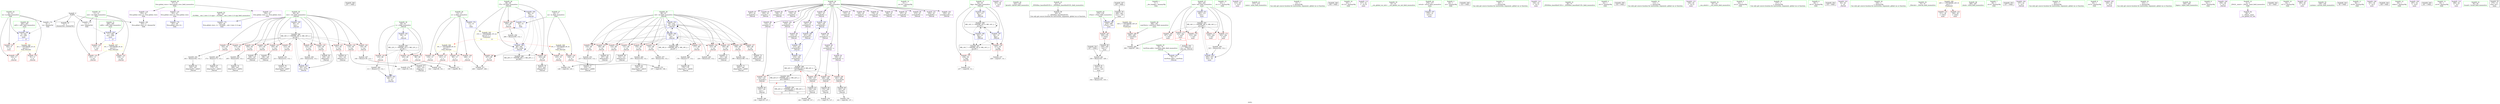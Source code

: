 digraph "SVFG" {
	label="SVFG";

	Node0x561004f53540 [shape=record,color=grey,label="{NodeID: 0\nNullPtr}"];
	Node0x561004f53540 -> Node0x561004f72fe0[style=solid];
	Node0x561004f53540 -> Node0x561004f7a270[style=solid];
	Node0x561004f53540 -> Node0x561004f7a370[style=solid];
	Node0x561004f53540 -> Node0x561004f7a870[style=solid];
	Node0x561004fa02d0 [shape=record,color=black,label="{NodeID: 346\n257 = PHI()\n}"];
	Node0x561004f76d30 [shape=record,color=grey,label="{NodeID: 263\n174 = Binary(173, 112, )\n}"];
	Node0x561004f76d30 -> Node0x561004f73ad0[style=solid];
	Node0x561004f7a870 [shape=record,color=blue, style = dotted,label="{NodeID: 180\n353\<--3\nllvm.global_ctors_2\<--dummyVal\nGlob }"];
	Node0x561004f71af0 [shape=record,color=purple,label="{NodeID: 97\n207\<--18\narrayidx54\<--a\n_Z4evali\n}"];
	Node0x561004f6faa0 [shape=record,color=green,label="{NodeID: 14\n41\<--1\n.str.10\<--dummyObj\nGlob }"];
	Node0x561004f82ac0 [shape=record,color=grey,label="{NodeID: 277\n228 = cmp(227, 14, )\n}"];
	Node0x561004f75400 [shape=record,color=blue,label="{NodeID: 194\n84\<--233\nrow\<--inc70\n_Z4evali\n}"];
	Node0x561004f75400 -> Node0x561004f8da70[style=dashed];
	Node0x561004f72650 [shape=record,color=purple,label="{NodeID: 111\n303\<--36\n\<--.str.8\nmain\n}"];
	Node0x561004f70800 [shape=record,color=green,label="{NodeID: 28\n18\<--19\na\<--a_field_insensitive\nGlob }"];
	Node0x561004f70800 -> Node0x561004f747d0[style=solid];
	Node0x561004f70800 -> Node0x561004f748a0[style=solid];
	Node0x561004f70800 -> Node0x561004f74970[style=solid];
	Node0x561004f70800 -> Node0x561004f74a40[style=solid];
	Node0x561004f70800 -> Node0x561004f74b10[style=solid];
	Node0x561004f70800 -> Node0x561004f74be0[style=solid];
	Node0x561004f70800 -> Node0x561004f74cb0[style=solid];
	Node0x561004f70800 -> Node0x561004f74d80[style=solid];
	Node0x561004f70800 -> Node0x561004f74e50[style=solid];
	Node0x561004f70800 -> Node0x561004f74f20[style=solid];
	Node0x561004f70800 -> Node0x561004f74ff0[style=solid];
	Node0x561004f70800 -> Node0x561004f750c0[style=solid];
	Node0x561004f70800 -> Node0x561004f75190[style=solid];
	Node0x561004f70800 -> Node0x561004f71a20[style=solid];
	Node0x561004f70800 -> Node0x561004f71af0[style=solid];
	Node0x561004f70800 -> Node0x561004f71bc0[style=solid];
	Node0x561004f70800 -> Node0x561004f71c90[style=solid];
	Node0x561004f70800 -> Node0x561004f71d60[style=solid];
	Node0x561004f70800 -> Node0x561004f71e30[style=solid];
	Node0x561004f70800 -> Node0x561004f71f00[style=solid];
	Node0x561004f77aa0 [shape=record,color=red,label="{NodeID: 125\n99\<--13\n\<--n\n_Z4evali\n}"];
	Node0x561004f77aa0 -> Node0x561004f824c0[style=solid];
	Node0x561004f714e0 [shape=record,color=green,label="{NodeID: 42\n242\<--243\nfprintf\<--fprintf_field_insensitive\n}"];
	Node0x561004f913b0 [shape=record,color=yellow,style=double,label="{NodeID: 305\n37V_1 = ENCHI(MR_37V_0)\npts\{15 17 \}\nFun[main]|{<s0>13|<s1>13}}"];
	Node0x561004f913b0:s0 -> Node0x561004f91e90[style=dashed,color=red];
	Node0x561004f913b0:s1 -> Node0x561004f91f70[style=dashed,color=red];
	Node0x561004f78600 [shape=record,color=red,label="{NodeID: 139\n128\<--84\n\<--row\n_Z4evali\n}"];
	Node0x561004f78600 -> Node0x561004f73380[style=solid];
	Node0x561004f731b0 [shape=record,color=black,label="{NodeID: 56\n60\<--61\n\<--_ZNSt8ios_base4InitD1Ev\nCan only get source location for instruction, argument, global var or function.}"];
	Node0x561004f79160 [shape=record,color=red,label="{NodeID: 153\n166\<--86\n\<--col\n_Z4evali\n}"];
	Node0x561004f79160 -> Node0x561004f73930[style=solid];
	Node0x561004f73d40 [shape=record,color=black,label="{NodeID: 70\n188\<--187\nidxprom43\<--\n_Z4evali\n}"];
	Node0x561004f79cc0 [shape=record,color=red,label="{NodeID: 167\n328\<--278\n\<--sTime\nmain\n}"];
	Node0x561004f79cc0 -> Node0x561004f74560[style=solid];
	Node0x561004f748a0 [shape=record,color=purple,label="{NodeID: 84\n106\<--18\narraydecay\<--a\n_Z4evali\n}"];
	Node0x561004f63ee0 [shape=record,color=green,label="{NodeID: 1\n7\<--1\n__dso_handle\<--dummyObj\nGlob }"];
	Node0x561004fa03d0 [shape=record,color=black,label="{NodeID: 347\n285 = PHI()\n}"];
	Node0x561004fa03d0 -> Node0x561004f74490[style=solid];
	Node0x561004f76eb0 [shape=record,color=grey,label="{NodeID: 264\n111 = Binary(110, 112, )\n}"];
	Node0x561004f76eb0 -> Node0x561004f7ab10[style=solid];
	Node0x561004f7a970 [shape=record,color=blue,label="{NodeID: 181\n78\<--77\ntestNum.addr\<--testNum\n_Z4evali\n}"];
	Node0x561004f71bc0 [shape=record,color=purple,label="{NodeID: 98\n210\<--18\narrayidx56\<--a\n_Z4evali\n}"];
	Node0x561004f71bc0 -> Node0x561004f7b190[style=solid];
	Node0x561004f6fb30 [shape=record,color=green,label="{NodeID: 15\n43\<--1\n.str.11\<--dummyObj\nGlob }"];
	Node0x561004f82c40 [shape=record,color=grey,label="{NodeID: 278\n142 = cmp(140, 141, )\n}"];
	Node0x561004f754d0 [shape=record,color=blue,label="{NodeID: 195\n88\<--14\ni75\<--\n_Z4evali\n}"];
	Node0x561004f754d0 -> Node0x561004f79710[style=dashed];
	Node0x561004f754d0 -> Node0x561004f797e0[style=dashed];
	Node0x561004f754d0 -> Node0x561004f798b0[style=dashed];
	Node0x561004f754d0 -> Node0x561004f755a0[style=dashed];
	Node0x561004f754d0 -> Node0x561004f8cb70[style=dashed];
	Node0x561004f72720 [shape=record,color=purple,label="{NodeID: 112\n313\<--39\n\<--.str.9\nmain\n}"];
	Node0x561004f70900 [shape=record,color=green,label="{NodeID: 29\n47\<--51\nllvm.global_ctors\<--llvm.global_ctors_field_insensitive\nGlob }"];
	Node0x561004f70900 -> Node0x561004f772c0[style=solid];
	Node0x561004f70900 -> Node0x561004f773c0[style=solid];
	Node0x561004f70900 -> Node0x561004f774c0[style=solid];
	Node0x561004f77b70 [shape=record,color=red,label="{NodeID: 126\n119\<--13\n\<--n\n_Z4evali\n}"];
	Node0x561004f77b70 -> Node0x561004f82640[style=solid];
	Node0x561004f715e0 [shape=record,color=green,label="{NodeID: 43\n273\<--274\nmain\<--main_field_insensitive\n}"];
	Node0x561004f91490 [shape=record,color=yellow,style=double,label="{NodeID: 306\n2V_1 = ENCHI(MR_2V_0)\npts\{10 \}\nFun[_Z4evali]}"];
	Node0x561004f91490 -> Node0x561004f775c0[style=dashed];
	Node0x561004f91490 -> Node0x561004f77690[style=dashed];
	Node0x561004f786d0 [shape=record,color=red,label="{NodeID: 140\n139\<--84\n\<--row\n_Z4evali\n}"];
	Node0x561004f786d0 -> Node0x561004f81bc0[style=solid];
	Node0x561004f732b0 [shape=record,color=black,label="{NodeID: 57\n104\<--103\nidxprom\<--\n_Z4evali\n}"];
	Node0x561004f79230 [shape=record,color=red,label="{NodeID: 154\n177\<--86\n\<--col\n_Z4evali\n}"];
	Node0x561004f79230 -> Node0x561004f771b0[style=solid];
	Node0x561004f73e10 [shape=record,color=black,label="{NodeID: 71\n191\<--190\nidxprom45\<--\n_Z4evali\n}"];
	Node0x561004f7f3b0 [shape=record,color=grey,label="{NodeID: 251\n213 = Binary(212, 112, )\n}"];
	Node0x561004f7f3b0 -> Node0x561004f74220[style=solid];
	Node0x561004f79d90 [shape=record,color=red,label="{NodeID: 168\n308\<--280\n\<--numTests\nmain\n}"];
	Node0x561004f79d90 -> Node0x561004f81ec0[style=solid];
	Node0x561004f74970 [shape=record,color=purple,label="{NodeID: 85\n130\<--18\narrayidx9\<--a\n_Z4evali\n}"];
	Node0x561004f58170 [shape=record,color=green,label="{NodeID: 2\n14\<--1\n\<--dummyObj\nCan only get source location for instruction, argument, global var or function.}"];
	Node0x561004fa0530 [shape=record,color=black,label="{NodeID: 348\n304 = PHI()\n}"];
	Node0x561004f77030 [shape=record,color=grey,label="{NodeID: 265\n224 = Binary(223, 112, )\n}"];
	Node0x561004f77030 -> Node0x561004f75330[style=solid];
	Node0x561004f7aa40 [shape=record,color=blue,label="{NodeID: 182\n80\<--14\ni\<--\n_Z4evali\n}"];
	Node0x561004f7aa40 -> Node0x561004f8c670[style=dashed];
	Node0x561004f71c90 [shape=record,color=purple,label="{NodeID: 99\n215\<--18\narrayidx59\<--a\n_Z4evali\n}"];
	Node0x561004f6fc00 [shape=record,color=green,label="{NodeID: 16\n45\<--1\n.str.12\<--dummyObj\nGlob }"];
	Node0x561004f82dc0 [shape=record,color=grey,label="{NodeID: 279\n126 = cmp(124, 125, )\n}"];
	Node0x561004f755a0 [shape=record,color=blue,label="{NodeID: 196\n88\<--260\ni75\<--inc84\n_Z4evali\n}"];
	Node0x561004f755a0 -> Node0x561004f79710[style=dashed];
	Node0x561004f755a0 -> Node0x561004f797e0[style=dashed];
	Node0x561004f755a0 -> Node0x561004f798b0[style=dashed];
	Node0x561004f755a0 -> Node0x561004f755a0[style=dashed];
	Node0x561004f755a0 -> Node0x561004f8cb70[style=dashed];
	Node0x561004f727f0 [shape=record,color=purple,label="{NodeID: 113\n317\<--41\n\<--.str.10\nmain\n}"];
	Node0x561004f70a00 [shape=record,color=green,label="{NodeID: 30\n52\<--53\n__cxx_global_var_init\<--__cxx_global_var_init_field_insensitive\n}"];
	Node0x561004f8ee70 [shape=record,color=black,label="{NodeID: 293\nMR_34V_3 = PHI(MR_34V_4, MR_34V_2, )\npts\{283 \}\n}"];
	Node0x561004f8ee70 -> Node0x561004f79e60[style=dashed];
	Node0x561004f8ee70 -> Node0x561004f79f30[style=dashed];
	Node0x561004f8ee70 -> Node0x561004f7a000[style=dashed];
	Node0x561004f8ee70 -> Node0x561004f7a0d0[style=dashed];
	Node0x561004f8ee70 -> Node0x561004f7a1a0[style=dashed];
	Node0x561004f8ee70 -> Node0x561004f75a80[style=dashed];
	Node0x561004f77c40 [shape=record,color=red,label="{NodeID: 127\n141\<--13\n\<--n\n_Z4evali\n}"];
	Node0x561004f77c40 -> Node0x561004f82c40[style=solid];
	Node0x561004f716e0 [shape=record,color=green,label="{NodeID: 44\n276\<--277\nretval\<--retval_field_insensitive\nmain\n}"];
	Node0x561004f716e0 -> Node0x561004f75670[style=solid];
	Node0x561004f91db0 [shape=record,color=yellow,style=double,label="{NodeID: 307\n4V_1 = ENCHI(MR_4V_0)\npts\{12 \}\nFun[_Z4evali]}"];
	Node0x561004f91db0 -> Node0x561004f77830[style=dashed];
	Node0x561004f91db0 -> Node0x561004f77900[style=dashed];
	Node0x561004f787a0 [shape=record,color=red,label="{NodeID: 141\n151\<--84\n\<--row\n_Z4evali\n}"];
	Node0x561004f787a0 -> Node0x561004f735f0[style=solid];
	Node0x561004f73380 [shape=record,color=black,label="{NodeID: 58\n129\<--128\nidxprom8\<--\n_Z4evali\n}"];
	Node0x561004f79300 [shape=record,color=red,label="{NodeID: 155\n190\<--86\n\<--col\n_Z4evali\n}"];
	Node0x561004f79300 -> Node0x561004f73e10[style=solid];
	Node0x561004f73ee0 [shape=record,color=black,label="{NodeID: 72\n196\<--195\nidxprom47\<--\n_Z4evali\n}"];
	Node0x561004f7f530 [shape=record,color=grey,label="{NodeID: 252\n163 = Binary(162, 112, )\n}"];
	Node0x561004f7f530 -> Node0x561004f73860[style=solid];
	Node0x561004f79e60 [shape=record,color=red,label="{NodeID: 169\n307\<--282\n\<--test\nmain\n}"];
	Node0x561004f79e60 -> Node0x561004f81ec0[style=solid];
	Node0x561004f74a40 [shape=record,color=purple,label="{NodeID: 86\n133\<--18\narrayidx11\<--a\n_Z4evali\n}"];
	Node0x561004f74a40 -> Node0x561004f79980[style=solid];
	Node0x561004f63980 [shape=record,color=green,label="{NodeID: 3\n20\<--1\n.str\<--dummyObj\nGlob }"];
	Node0x561004fa0600 [shape=record,color=black,label="{NodeID: 349\n314 = PHI()\n}"];
	Node0x561004f771b0 [shape=record,color=grey,label="{NodeID: 266\n178 = Binary(177, 112, )\n}"];
	Node0x561004f771b0 -> Node0x561004f73ba0[style=solid];
	Node0x561004f7ab10 [shape=record,color=blue,label="{NodeID: 183\n80\<--111\ni\<--inc\n_Z4evali\n}"];
	Node0x561004f7ab10 -> Node0x561004f8c670[style=dashed];
	Node0x561004f71d60 [shape=record,color=purple,label="{NodeID: 100\n219\<--18\narrayidx62\<--a\n_Z4evali\n}"];
	Node0x561004f71d60 -> Node0x561004f75260[style=solid];
	Node0x561004f6fd00 [shape=record,color=green,label="{NodeID: 17\n48\<--1\n\<--dummyObj\nCan only get source location for instruction, argument, global var or function.}"];
	Node0x561004f82f40 [shape=record,color=grey,label="{NodeID: 280\n136 = cmp(135, 137, )\n}"];
	Node0x561004f75670 [shape=record,color=blue,label="{NodeID: 197\n276\<--14\nretval\<--\nmain\n}"];
	Node0x561004f728c0 [shape=record,color=purple,label="{NodeID: 114\n334\<--43\n\<--.str.11\nmain\n}"];
	Node0x561004f70b00 [shape=record,color=green,label="{NodeID: 31\n56\<--57\n_ZNSt8ios_base4InitC1Ev\<--_ZNSt8ios_base4InitC1Ev_field_insensitive\n}"];
	Node0x561004f8f370 [shape=record,color=black,label="{NodeID: 294\nMR_22V_2 = PHI(MR_22V_3, MR_22V_1, )\npts\{190000 \}\n|{<s0>13|<s1>13}}"];
	Node0x561004f8f370:s0 -> Node0x561004f8bc70[style=dashed,color=red];
	Node0x561004f8f370:s1 -> Node0x561004f8fd70[style=dashed,color=red];
	Node0x561004f77d10 [shape=record,color=red,label="{NodeID: 128\n248\<--13\n\<--n\n_Z4evali\n}"];
	Node0x561004f77d10 -> Node0x561004f821c0[style=solid];
	Node0x561004f717b0 [shape=record,color=green,label="{NodeID: 45\n278\<--279\nsTime\<--sTime_field_insensitive\nmain\n}"];
	Node0x561004f717b0 -> Node0x561004f79cc0[style=solid];
	Node0x561004f717b0 -> Node0x561004f75740[style=solid];
	Node0x561004f91e90 [shape=record,color=yellow,style=double,label="{NodeID: 308\n6V_1 = ENCHI(MR_6V_0)\npts\{15 \}\nFun[_Z4evali]}"];
	Node0x561004f91e90 -> Node0x561004f77aa0[style=dashed];
	Node0x561004f91e90 -> Node0x561004f77b70[style=dashed];
	Node0x561004f91e90 -> Node0x561004f77c40[style=dashed];
	Node0x561004f91e90 -> Node0x561004f77d10[style=dashed];
	Node0x561004f78870 [shape=record,color=red,label="{NodeID: 142\n162\<--84\n\<--row\n_Z4evali\n}"];
	Node0x561004f78870 -> Node0x561004f7f530[style=solid];
	Node0x561004f73450 [shape=record,color=black,label="{NodeID: 59\n132\<--131\nidxprom10\<--\n_Z4evali\n}"];
	Node0x561004f793d0 [shape=record,color=red,label="{NodeID: 156\n198\<--86\n\<--col\n_Z4evali\n}"];
	Node0x561004f793d0 -> Node0x561004f76bb0[style=solid];
	Node0x561004f73fb0 [shape=record,color=black,label="{NodeID: 73\n200\<--199\nidxprom50\<--add49\n_Z4evali\n}"];
	Node0x561004f7f6b0 [shape=record,color=grey,label="{NodeID: 253\n217 = Binary(216, 112, )\n}"];
	Node0x561004f7f6b0 -> Node0x561004f742f0[style=solid];
	Node0x561004f79f30 [shape=record,color=red,label="{NodeID: 170\n312\<--282\n\<--test\nmain\n}"];
	Node0x561004f74b10 [shape=record,color=purple,label="{NodeID: 87\n153\<--18\narrayidx18\<--a\n_Z4evali\n}"];
	Node0x561004f63a10 [shape=record,color=green,label="{NodeID: 4\n22\<--1\n.str.1\<--dummyObj\nGlob }"];
	Node0x561004fa06d0 [shape=record,color=black,label="{NodeID: 350\n318 = PHI()\n}"];
	Node0x561004f81bc0 [shape=record,color=grey,label="{NodeID: 267\n140 = Binary(139, 112, )\n}"];
	Node0x561004f81bc0 -> Node0x561004f82c40[style=solid];
	Node0x561004f7abe0 [shape=record,color=blue,label="{NodeID: 184\n82\<--112\nflag\<--\n_Z4evali\n}"];
	Node0x561004f7abe0 -> Node0x561004f8d570[style=dashed];
	Node0x561004f71e30 [shape=record,color=purple,label="{NodeID: 101\n254\<--18\narrayidx80\<--a\n_Z4evali\n}"];
	Node0x561004f6fe00 [shape=record,color=green,label="{NodeID: 18\n112\<--1\n\<--dummyObj\nCan only get source location for instruction, argument, global var or function.}"];
	Node0x561004f8b270 [shape=record,color=black,label="{NodeID: 281\nMR_14V_7 = PHI(MR_14V_6, MR_14V_3, )\npts\{83 \}\n}"];
	Node0x561004f8b270 -> Node0x561004f78460[style=dashed];
	Node0x561004f75740 [shape=record,color=blue,label="{NodeID: 198\n278\<--288\nsTime\<--conv\nmain\n}"];
	Node0x561004f75740 -> Node0x561004f79cc0[style=dashed];
	Node0x561004f72990 [shape=record,color=purple,label="{NodeID: 115\n336\<--45\n\<--.str.12\nmain\n}"];
	Node0x561004f70c00 [shape=record,color=green,label="{NodeID: 32\n62\<--63\n__cxa_atexit\<--__cxa_atexit_field_insensitive\n}"];
	Node0x561004f77de0 [shape=record,color=red,label="{NodeID: 129\n125\<--16\n\<--m\n_Z4evali\n}"];
	Node0x561004f77de0 -> Node0x561004f82dc0[style=solid];
	Node0x561004f71880 [shape=record,color=green,label="{NodeID: 46\n280\<--281\nnumTests\<--numTests_field_insensitive\nmain\n}"];
	Node0x561004f71880 -> Node0x561004f79d90[style=solid];
	Node0x561004f91f70 [shape=record,color=yellow,style=double,label="{NodeID: 309\n8V_1 = ENCHI(MR_8V_0)\npts\{17 \}\nFun[_Z4evali]}"];
	Node0x561004f91f70 -> Node0x561004f77de0[style=dashed];
	Node0x561004f91f70 -> Node0x561004f77eb0[style=dashed];
	Node0x561004f78940 [shape=record,color=red,label="{NodeID: 143\n173\<--84\n\<--row\n_Z4evali\n}"];
	Node0x561004f78940 -> Node0x561004f76d30[style=solid];
	Node0x561004f73520 [shape=record,color=black,label="{NodeID: 60\n135\<--134\nconv\<--\n_Z4evali\n}"];
	Node0x561004f73520 -> Node0x561004f82f40[style=solid];
	Node0x561004f794a0 [shape=record,color=red,label="{NodeID: 157\n208\<--86\n\<--col\n_Z4evali\n}"];
	Node0x561004f794a0 -> Node0x561004f74150[style=solid];
	Node0x561004f74080 [shape=record,color=black,label="{NodeID: 74\n206\<--205\nidxprom53\<--add52\n_Z4evali\n}"];
	Node0x561004f7f830 [shape=record,color=grey,label="{NodeID: 254\n205 = Binary(204, 112, )\n}"];
	Node0x561004f7f830 -> Node0x561004f74080[style=solid];
	Node0x561004f7a000 [shape=record,color=red,label="{NodeID: 171\n316\<--282\n\<--test\nmain\n}"];
	Node0x561004f74be0 [shape=record,color=purple,label="{NodeID: 88\n157\<--18\narrayidx21\<--a\n_Z4evali\n}"];
	Node0x561004f74be0 -> Node0x561004f79a50[style=solid];
	Node0x561004f63aa0 [shape=record,color=green,label="{NodeID: 5\n24\<--1\n.str.2\<--dummyObj\nGlob }"];
	Node0x561004fa07d0 [shape=record,color=black,label="{NodeID: 351\n327 = PHI()\n}"];
	Node0x561004fa07d0 -> Node0x561004f76a30[style=solid];
	Node0x561004f81d40 [shape=record,color=grey,label="{NodeID: 268\n160 = cmp(159, 137, )\n}"];
	Node0x561004f7acb0 [shape=record,color=blue,label="{NodeID: 185\n84\<--14\nrow\<--\n_Z4evali\n}"];
	Node0x561004f7acb0 -> Node0x561004f8da70[style=dashed];
	Node0x561004f71f00 [shape=record,color=purple,label="{NodeID: 102\n255\<--18\narraydecay81\<--a\n_Z4evali\n}"];
	Node0x561004f6ff00 [shape=record,color=green,label="{NodeID: 19\n137\<--1\n\<--dummyObj\nCan only get source location for instruction, argument, global var or function.}"];
	Node0x561004f8b770 [shape=record,color=black,label="{NodeID: 282\nMR_18V_6 = PHI(MR_18V_4, MR_18V_2, )\npts\{87 \}\n}"];
	Node0x561004f75810 [shape=record,color=blue,label="{NodeID: 199\n8\<--292\nin\<--call1\nmain\n|{|<s1>13}}"];
	Node0x561004f75810 -> Node0x561004f77760[style=dashed];
	Node0x561004f75810:s1 -> Node0x561004f91490[style=dashed,color=red];
	Node0x561004f772c0 [shape=record,color=purple,label="{NodeID: 116\n351\<--47\nllvm.global_ctors_0\<--llvm.global_ctors\nGlob }"];
	Node0x561004f772c0 -> Node0x561004f7a670[style=solid];
	Node0x561004f70d00 [shape=record,color=green,label="{NodeID: 33\n61\<--67\n_ZNSt8ios_base4InitD1Ev\<--_ZNSt8ios_base4InitD1Ev_field_insensitive\n}"];
	Node0x561004f70d00 -> Node0x561004f731b0[style=solid];
	Node0x561004f8fd70 [shape=record,color=black,label="{NodeID: 296\nMR_22V_3 = PHI(MR_22V_8, MR_22V_2, )\npts\{190000 \}\n}"];
	Node0x561004f8fd70 -> Node0x561004f79980[style=dashed];
	Node0x561004f8fd70 -> Node0x561004f79a50[style=dashed];
	Node0x561004f8fd70 -> Node0x561004f79b20[style=dashed];
	Node0x561004f8fd70 -> Node0x561004f79bf0[style=dashed];
	Node0x561004f8fd70 -> Node0x561004f7aff0[style=dashed];
	Node0x561004f8fd70 -> Node0x561004f8bc70[style=dashed];
	Node0x561004f8fd70 -> Node0x561004f8fd70[style=dashed];
	Node0x561004f77eb0 [shape=record,color=red,label="{NodeID: 130\n146\<--16\n\<--m\n_Z4evali\n}"];
	Node0x561004f77eb0 -> Node0x561004f82340[style=solid];
	Node0x561004f71950 [shape=record,color=green,label="{NodeID: 47\n282\<--283\ntest\<--test_field_insensitive\nmain\n}"];
	Node0x561004f71950 -> Node0x561004f79e60[style=solid];
	Node0x561004f71950 -> Node0x561004f79f30[style=solid];
	Node0x561004f71950 -> Node0x561004f7a000[style=solid];
	Node0x561004f71950 -> Node0x561004f7a0d0[style=solid];
	Node0x561004f71950 -> Node0x561004f7a1a0[style=solid];
	Node0x561004f71950 -> Node0x561004f759b0[style=solid];
	Node0x561004f71950 -> Node0x561004f75a80[style=solid];
	Node0x561004f78a10 [shape=record,color=red,label="{NodeID: 144\n187\<--84\n\<--row\n_Z4evali\n}"];
	Node0x561004f78a10 -> Node0x561004f73d40[style=solid];
	Node0x561004f735f0 [shape=record,color=black,label="{NodeID: 61\n152\<--151\nidxprom17\<--\n_Z4evali\n}"];
	Node0x561004f79570 [shape=record,color=red,label="{NodeID: 158\n216\<--86\n\<--col\n_Z4evali\n}"];
	Node0x561004f79570 -> Node0x561004f7f6b0[style=solid];
	Node0x561004f74150 [shape=record,color=black,label="{NodeID: 75\n209\<--208\nidxprom55\<--\n_Z4evali\n}"];
	Node0x561004f7f9b0 [shape=record,color=grey,label="{NodeID: 255\n332 = Binary(331, 333, )\n}"];
	Node0x561004f7a0d0 [shape=record,color=red,label="{NodeID: 172\n319\<--282\n\<--test\nmain\n|{<s0>13}}"];
	Node0x561004f7a0d0:s0 -> Node0x561004fa0ad0[style=solid,color=red];
	Node0x561004f74cb0 [shape=record,color=purple,label="{NodeID: 89\n165\<--18\narrayidx27\<--a\n_Z4evali\n}"];
	Node0x561004f6f620 [shape=record,color=green,label="{NodeID: 6\n26\<--1\n.str.3\<--dummyObj\nGlob }"];
	Node0x561004fa0930 [shape=record,color=black,label="{NodeID: 352\n335 = PHI()\n}"];
	Node0x561004f81ec0 [shape=record,color=grey,label="{NodeID: 269\n309 = cmp(307, 308, )\n}"];
	Node0x561004f7ad80 [shape=record,color=blue,label="{NodeID: 186\n86\<--14\ncol\<--\n_Z4evali\n}"];
	Node0x561004f7ad80 -> Node0x561004f78e20[style=dashed];
	Node0x561004f7ad80 -> Node0x561004f78ef0[style=dashed];
	Node0x561004f7ad80 -> Node0x561004f78fc0[style=dashed];
	Node0x561004f7ad80 -> Node0x561004f79090[style=dashed];
	Node0x561004f7ad80 -> Node0x561004f79160[style=dashed];
	Node0x561004f7ad80 -> Node0x561004f79230[style=dashed];
	Node0x561004f7ad80 -> Node0x561004f79300[style=dashed];
	Node0x561004f7ad80 -> Node0x561004f793d0[style=dashed];
	Node0x561004f7ad80 -> Node0x561004f794a0[style=dashed];
	Node0x561004f7ad80 -> Node0x561004f79570[style=dashed];
	Node0x561004f7ad80 -> Node0x561004f79640[style=dashed];
	Node0x561004f7ad80 -> Node0x561004f7ad80[style=dashed];
	Node0x561004f7ad80 -> Node0x561004f75330[style=dashed];
	Node0x561004f7ad80 -> Node0x561004f8b770[style=dashed];
	Node0x561004f71fd0 [shape=record,color=purple,label="{NodeID: 103\n92\<--20\n\<--.str\n_Z4evali\n}"];
	Node0x561004f70000 [shape=record,color=green,label="{NodeID: 20\n194\<--1\n\<--dummyObj\nCan only get source location for instruction, argument, global var or function.}"];
	Node0x561004f8bc70 [shape=record,color=black,label="{NodeID: 283\nMR_22V_9 = PHI(MR_22V_3, MR_22V_2, )\npts\{190000 \}\n|{<s0>13}}"];
	Node0x561004f8bc70:s0 -> Node0x561004f8f370[style=dashed,color=blue];
	Node0x561004f758e0 [shape=record,color=blue,label="{NodeID: 200\n11\<--299\nout\<--call2\nmain\n|{|<s1>13}}"];
	Node0x561004f758e0 -> Node0x561004f779d0[style=dashed];
	Node0x561004f758e0:s1 -> Node0x561004f91db0[style=dashed,color=red];
	Node0x561004f773c0 [shape=record,color=purple,label="{NodeID: 117\n352\<--47\nllvm.global_ctors_1\<--llvm.global_ctors\nGlob }"];
	Node0x561004f773c0 -> Node0x561004f7a770[style=solid];
	Node0x561004f70e00 [shape=record,color=green,label="{NodeID: 34\n74\<--75\n_Z4evali\<--_Z4evali_field_insensitive\n}"];
	Node0x561004f77f80 [shape=record,color=red,label="{NodeID: 131\n311\<--38\n\<--stderr\nmain\n}"];
	Node0x561004f72a40 [shape=record,color=green,label="{NodeID: 48\n286\<--287\nclock\<--clock_field_insensitive\n}"];
	Node0x561004f78ae0 [shape=record,color=red,label="{NodeID: 145\n195\<--84\n\<--row\n_Z4evali\n}"];
	Node0x561004f78ae0 -> Node0x561004f73ee0[style=solid];
	Node0x561004f736c0 [shape=record,color=black,label="{NodeID: 62\n156\<--155\nidxprom20\<--add19\n_Z4evali\n}"];
	Node0x561004f79640 [shape=record,color=red,label="{NodeID: 159\n223\<--86\n\<--col\n_Z4evali\n}"];
	Node0x561004f79640 -> Node0x561004f77030[style=solid];
	Node0x561004f74220 [shape=record,color=black,label="{NodeID: 76\n214\<--213\nidxprom58\<--add57\n_Z4evali\n}"];
	Node0x561004f762b0 [shape=record,color=grey,label="{NodeID: 256\n233 = Binary(232, 112, )\n}"];
	Node0x561004f762b0 -> Node0x561004f75400[style=solid];
	Node0x561004f7a1a0 [shape=record,color=red,label="{NodeID: 173\n322\<--282\n\<--test\nmain\n}"];
	Node0x561004f7a1a0 -> Node0x561004f76730[style=solid];
	Node0x561004f74d80 [shape=record,color=purple,label="{NodeID: 90\n168\<--18\narrayidx29\<--a\n_Z4evali\n}"];
	Node0x561004f74d80 -> Node0x561004f79b20[style=solid];
	Node0x561004f6f6b0 [shape=record,color=green,label="{NodeID: 7\n28\<--1\n.str.4\<--dummyObj\nGlob }"];
	Node0x561004fa0a00 [shape=record,color=black,label="{NodeID: 353\n337 = PHI()\n}"];
	Node0x561004f82040 [shape=record,color=grey,label="{NodeID: 270\n171 = cmp(170, 137, )\n}"];
	Node0x561004f7ae50 [shape=record,color=blue,label="{NodeID: 187\n82\<--14\nflag\<--\n_Z4evali\n}"];
	Node0x561004f7ae50 -> Node0x561004f78390[style=dashed];
	Node0x561004f7ae50 -> Node0x561004f8b270[style=dashed];
	Node0x561004f7ae50 -> Node0x561004f8d570[style=dashed];
	Node0x561004f720a0 [shape=record,color=purple,label="{NodeID: 104\n107\<--22\n\<--.str.1\n_Z4evali\n}"];
	Node0x561004f70100 [shape=record,color=green,label="{NodeID: 21\n203\<--1\n\<--dummyObj\nCan only get source location for instruction, argument, global var or function.}"];
	Node0x561004f759b0 [shape=record,color=blue,label="{NodeID: 201\n282\<--112\ntest\<--\nmain\n}"];
	Node0x561004f759b0 -> Node0x561004f8ee70[style=dashed];
	Node0x561004f774c0 [shape=record,color=purple,label="{NodeID: 118\n353\<--47\nllvm.global_ctors_2\<--llvm.global_ctors\nGlob }"];
	Node0x561004f774c0 -> Node0x561004f7a870[style=solid];
	Node0x561004f70f00 [shape=record,color=green,label="{NodeID: 35\n78\<--79\ntestNum.addr\<--testNum.addr_field_insensitive\n_Z4evali\n}"];
	Node0x561004f70f00 -> Node0x561004f7a970[style=solid];
	Node0x561004f78050 [shape=record,color=red,label="{NodeID: 132\n326\<--38\n\<--stderr\nmain\n}"];
	Node0x561004f72b40 [shape=record,color=green,label="{NodeID: 49\n292\<--293\ncall1\<--call1_field_insensitive\nmain\n}"];
	Node0x561004f72b40 -> Node0x561004f75810[style=solid];
	Node0x561004f78bb0 [shape=record,color=red,label="{NodeID: 146\n204\<--84\n\<--row\n_Z4evali\n}"];
	Node0x561004f78bb0 -> Node0x561004f7f830[style=solid];
	Node0x561004f73790 [shape=record,color=black,label="{NodeID: 63\n159\<--158\nconv22\<--\n_Z4evali\n}"];
	Node0x561004f73790 -> Node0x561004f81d40[style=solid];
	Node0x561004f79710 [shape=record,color=red,label="{NodeID: 160\n247\<--88\n\<--i75\n_Z4evali\n}"];
	Node0x561004f79710 -> Node0x561004f821c0[style=solid];
	Node0x561004f742f0 [shape=record,color=black,label="{NodeID: 77\n218\<--217\nidxprom61\<--add60\n_Z4evali\n}"];
	Node0x561004f76430 [shape=record,color=grey,label="{NodeID: 257\n145 = Binary(144, 112, )\n}"];
	Node0x561004f76430 -> Node0x561004f82340[style=solid];
	Node0x561004f7a270 [shape=record,color=blue, style = dotted,label="{NodeID: 174\n8\<--3\nin\<--dummyVal\nGlob }"];
	Node0x561004f7a270 -> Node0x561004f75810[style=dashed];
	Node0x561004f74e50 [shape=record,color=purple,label="{NodeID: 91\n176\<--18\narrayidx35\<--a\n_Z4evali\n}"];
	Node0x561004f6f740 [shape=record,color=green,label="{NodeID: 8\n30\<--1\n.str.5\<--dummyObj\nGlob }"];
	Node0x561004fa0ad0 [shape=record,color=black,label="{NodeID: 354\n77 = PHI(319, )\n0th arg _Z4evali }"];
	Node0x561004fa0ad0 -> Node0x561004f7a970[style=solid];
	Node0x561004f821c0 [shape=record,color=grey,label="{NodeID: 271\n249 = cmp(247, 248, )\n}"];
	Node0x561004f7af20 [shape=record,color=blue,label="{NodeID: 188\n82\<--14\nflag\<--\n_Z4evali\n}"];
	Node0x561004f7af20 -> Node0x561004f78390[style=dashed];
	Node0x561004f7af20 -> Node0x561004f8b270[style=dashed];
	Node0x561004f7af20 -> Node0x561004f8d570[style=dashed];
	Node0x561004f72170 [shape=record,color=purple,label="{NodeID: 105\n240\<--24\n\<--.str.2\n_Z4evali\n}"];
	Node0x561004f70200 [shape=record,color=green,label="{NodeID: 22\n333\<--1\n\<--dummyObj\nCan only get source location for instruction, argument, global var or function.}"];
	Node0x561004f8c670 [shape=record,color=black,label="{NodeID: 285\nMR_12V_3 = PHI(MR_12V_4, MR_12V_2, )\npts\{81 \}\n}"];
	Node0x561004f8c670 -> Node0x561004f78120[style=dashed];
	Node0x561004f8c670 -> Node0x561004f781f0[style=dashed];
	Node0x561004f8c670 -> Node0x561004f782c0[style=dashed];
	Node0x561004f8c670 -> Node0x561004f7ab10[style=dashed];
	Node0x561004f75a80 [shape=record,color=blue,label="{NodeID: 202\n282\<--323\ntest\<--inc\nmain\n}"];
	Node0x561004f75a80 -> Node0x561004f8ee70[style=dashed];
	Node0x561004f775c0 [shape=record,color=red,label="{NodeID: 119\n91\<--8\n\<--in\n_Z4evali\n}"];
	Node0x561004f70fd0 [shape=record,color=green,label="{NodeID: 36\n80\<--81\ni\<--i_field_insensitive\n_Z4evali\n}"];
	Node0x561004f70fd0 -> Node0x561004f78120[style=solid];
	Node0x561004f70fd0 -> Node0x561004f781f0[style=solid];
	Node0x561004f70fd0 -> Node0x561004f782c0[style=solid];
	Node0x561004f70fd0 -> Node0x561004f7aa40[style=solid];
	Node0x561004f70fd0 -> Node0x561004f7ab10[style=solid];
	Node0x561004f90e70 [shape=record,color=yellow,style=double,label="{NodeID: 299\n24V_1 = ENCHI(MR_24V_0)\npts\{1 \}\nFun[main]}"];
	Node0x561004f90e70 -> Node0x561004f77f80[style=dashed];
	Node0x561004f90e70 -> Node0x561004f78050[style=dashed];
	Node0x561004f78120 [shape=record,color=red,label="{NodeID: 133\n98\<--80\n\<--i\n_Z4evali\n}"];
	Node0x561004f78120 -> Node0x561004f824c0[style=solid];
	Node0x561004f72c10 [shape=record,color=green,label="{NodeID: 50\n294\<--295\nfopen\<--fopen_field_insensitive\n}"];
	Node0x561004f78c80 [shape=record,color=red,label="{NodeID: 147\n212\<--84\n\<--row\n_Z4evali\n}"];
	Node0x561004f78c80 -> Node0x561004f7f3b0[style=solid];
	Node0x561004f73860 [shape=record,color=black,label="{NodeID: 64\n164\<--163\nidxprom26\<--add25\n_Z4evali\n}"];
	Node0x561004f797e0 [shape=record,color=red,label="{NodeID: 161\n252\<--88\n\<--i75\n_Z4evali\n}"];
	Node0x561004f797e0 -> Node0x561004f743c0[style=solid];
	Node0x561004f743c0 [shape=record,color=black,label="{NodeID: 78\n253\<--252\nidxprom79\<--\n_Z4evali\n}"];
	Node0x561004f765b0 [shape=record,color=grey,label="{NodeID: 258\n260 = Binary(259, 112, )\n}"];
	Node0x561004f765b0 -> Node0x561004f755a0[style=solid];
	Node0x561004f7a370 [shape=record,color=blue, style = dotted,label="{NodeID: 175\n11\<--3\nout\<--dummyVal\nGlob }"];
	Node0x561004f7a370 -> Node0x561004f758e0[style=dashed];
	Node0x561004f74f20 [shape=record,color=purple,label="{NodeID: 92\n180\<--18\narrayidx38\<--a\n_Z4evali\n}"];
	Node0x561004f74f20 -> Node0x561004f79bf0[style=solid];
	Node0x561004f6f7d0 [shape=record,color=green,label="{NodeID: 9\n32\<--1\n.str.6\<--dummyObj\nGlob }"];
	Node0x561004f82340 [shape=record,color=grey,label="{NodeID: 272\n147 = cmp(145, 146, )\n}"];
	Node0x561004f7aff0 [shape=record,color=blue,label="{NodeID: 189\n192\<--194\narrayidx46\<--\n_Z4evali\n}"];
	Node0x561004f7aff0 -> Node0x561004f7b0c0[style=dashed];
	Node0x561004f72240 [shape=record,color=purple,label="{NodeID: 106\n256\<--26\n\<--.str.3\n_Z4evali\n}"];
	Node0x561004f70300 [shape=record,color=green,label="{NodeID: 23\n4\<--6\n_ZStL8__ioinit\<--_ZStL8__ioinit_field_insensitive\nGlob }"];
	Node0x561004f70300 -> Node0x561004f74700[style=solid];
	Node0x561004f8cb70 [shape=record,color=black,label="{NodeID: 286\nMR_20V_5 = PHI(MR_20V_3, MR_20V_1, )\npts\{89 \}\n}"];
	Node0x561004f77690 [shape=record,color=red,label="{NodeID: 120\n102\<--8\n\<--in\n_Z4evali\n}"];
	Node0x561004f710a0 [shape=record,color=green,label="{NodeID: 37\n82\<--83\nflag\<--flag_field_insensitive\n_Z4evali\n}"];
	Node0x561004f710a0 -> Node0x561004f78390[style=solid];
	Node0x561004f710a0 -> Node0x561004f78460[style=solid];
	Node0x561004f710a0 -> Node0x561004f7abe0[style=solid];
	Node0x561004f710a0 -> Node0x561004f7ae50[style=solid];
	Node0x561004f710a0 -> Node0x561004f7af20[style=solid];
	Node0x561004f781f0 [shape=record,color=red,label="{NodeID: 134\n103\<--80\n\<--i\n_Z4evali\n}"];
	Node0x561004f781f0 -> Node0x561004f732b0[style=solid];
	Node0x561004f72d10 [shape=record,color=green,label="{NodeID: 51\n299\<--300\ncall2\<--call2_field_insensitive\nmain\n}"];
	Node0x561004f72d10 -> Node0x561004f758e0[style=solid];
	Node0x561004f78d50 [shape=record,color=red,label="{NodeID: 148\n232\<--84\n\<--row\n_Z4evali\n}"];
	Node0x561004f78d50 -> Node0x561004f762b0[style=solid];
	Node0x561004f73930 [shape=record,color=black,label="{NodeID: 65\n167\<--166\nidxprom28\<--\n_Z4evali\n}"];
	Node0x561004f798b0 [shape=record,color=red,label="{NodeID: 162\n259\<--88\n\<--i75\n_Z4evali\n}"];
	Node0x561004f798b0 -> Node0x561004f765b0[style=solid];
	Node0x561004f74490 [shape=record,color=black,label="{NodeID: 79\n288\<--285\nconv\<--call\nmain\n}"];
	Node0x561004f74490 -> Node0x561004f75740[style=solid];
	Node0x561004f9f7b0 [shape=record,color=black,label="{NodeID: 342\n93 = PHI()\n}"];
	Node0x561004f76730 [shape=record,color=grey,label="{NodeID: 259\n323 = Binary(322, 112, )\n}"];
	Node0x561004f76730 -> Node0x561004f75a80[style=solid];
	Node0x561004f7a470 [shape=record,color=blue,label="{NodeID: 176\n13\<--14\nn\<--\nGlob }"];
	Node0x561004f7a470 -> Node0x561004f913b0[style=dashed];
	Node0x561004f74ff0 [shape=record,color=purple,label="{NodeID: 93\n189\<--18\narrayidx44\<--a\n_Z4evali\n}"];
	Node0x561004f6f860 [shape=record,color=green,label="{NodeID: 10\n34\<--1\n.str.7\<--dummyObj\nGlob }"];
	Node0x561004f824c0 [shape=record,color=grey,label="{NodeID: 273\n100 = cmp(98, 99, )\n}"];
	Node0x561004f7b0c0 [shape=record,color=blue,label="{NodeID: 190\n201\<--203\narrayidx51\<--\n_Z4evali\n}"];
	Node0x561004f7b0c0 -> Node0x561004f7b190[style=dashed];
	Node0x561004f72310 [shape=record,color=purple,label="{NodeID: 107\n290\<--28\n\<--.str.4\nmain\n}"];
	Node0x561004f70400 [shape=record,color=green,label="{NodeID: 24\n8\<--10\nin\<--in_field_insensitive\nGlob }"];
	Node0x561004f70400 -> Node0x561004f775c0[style=solid];
	Node0x561004f70400 -> Node0x561004f77690[style=solid];
	Node0x561004f70400 -> Node0x561004f77760[style=solid];
	Node0x561004f70400 -> Node0x561004f7a270[style=solid];
	Node0x561004f70400 -> Node0x561004f75810[style=solid];
	Node0x561004f77760 [shape=record,color=red,label="{NodeID: 121\n302\<--8\n\<--in\nmain\n}"];
	Node0x561004f71170 [shape=record,color=green,label="{NodeID: 38\n84\<--85\nrow\<--row_field_insensitive\n_Z4evali\n}"];
	Node0x561004f71170 -> Node0x561004f78530[style=solid];
	Node0x561004f71170 -> Node0x561004f78600[style=solid];
	Node0x561004f71170 -> Node0x561004f786d0[style=solid];
	Node0x561004f71170 -> Node0x561004f787a0[style=solid];
	Node0x561004f71170 -> Node0x561004f78870[style=solid];
	Node0x561004f71170 -> Node0x561004f78940[style=solid];
	Node0x561004f71170 -> Node0x561004f78a10[style=solid];
	Node0x561004f71170 -> Node0x561004f78ae0[style=solid];
	Node0x561004f71170 -> Node0x561004f78bb0[style=solid];
	Node0x561004f71170 -> Node0x561004f78c80[style=solid];
	Node0x561004f71170 -> Node0x561004f78d50[style=solid];
	Node0x561004f71170 -> Node0x561004f7acb0[style=solid];
	Node0x561004f71170 -> Node0x561004f75400[style=solid];
	Node0x561004f782c0 [shape=record,color=red,label="{NodeID: 135\n110\<--80\n\<--i\n_Z4evali\n}"];
	Node0x561004f782c0 -> Node0x561004f76eb0[style=solid];
	Node0x561004f72de0 [shape=record,color=green,label="{NodeID: 52\n338\<--339\nsystem\<--system_field_insensitive\n}"];
	Node0x561004f78e20 [shape=record,color=red,label="{NodeID: 149\n124\<--86\n\<--col\n_Z4evali\n}"];
	Node0x561004f78e20 -> Node0x561004f82dc0[style=solid];
	Node0x561004f73a00 [shape=record,color=black,label="{NodeID: 66\n170\<--169\nconv30\<--\n_Z4evali\n}"];
	Node0x561004f73a00 -> Node0x561004f82040[style=solid];
	Node0x561004f79980 [shape=record,color=red,label="{NodeID: 163\n134\<--133\n\<--arrayidx11\n_Z4evali\n}"];
	Node0x561004f79980 -> Node0x561004f73520[style=solid];
	Node0x561004f74560 [shape=record,color=black,label="{NodeID: 80\n329\<--328\nconv7\<--\nmain\n}"];
	Node0x561004f74560 -> Node0x561004f76a30[style=solid];
	Node0x561004f9ffd0 [shape=record,color=black,label="{NodeID: 343\n59 = PHI()\n}"];
	Node0x561004f768b0 [shape=record,color=grey,label="{NodeID: 260\n155 = Binary(154, 112, )\n}"];
	Node0x561004f768b0 -> Node0x561004f736c0[style=solid];
	Node0x561004f7a570 [shape=record,color=blue,label="{NodeID: 177\n16\<--14\nm\<--\nGlob }"];
	Node0x561004f7a570 -> Node0x561004f913b0[style=dashed];
	Node0x561004f750c0 [shape=record,color=purple,label="{NodeID: 94\n192\<--18\narrayidx46\<--a\n_Z4evali\n}"];
	Node0x561004f750c0 -> Node0x561004f7aff0[style=solid];
	Node0x561004f6f8f0 [shape=record,color=green,label="{NodeID: 11\n36\<--1\n.str.8\<--dummyObj\nGlob }"];
	Node0x561004f82640 [shape=record,color=grey,label="{NodeID: 274\n120 = cmp(118, 119, )\n}"];
	Node0x561004f7b190 [shape=record,color=blue,label="{NodeID: 191\n210\<--203\narrayidx56\<--\n_Z4evali\n}"];
	Node0x561004f7b190 -> Node0x561004f75260[style=dashed];
	Node0x561004f723e0 [shape=record,color=purple,label="{NodeID: 108\n291\<--30\n\<--.str.5\nmain\n}"];
	Node0x561004f70500 [shape=record,color=green,label="{NodeID: 25\n11\<--12\nout\<--out_field_insensitive\nGlob }"];
	Node0x561004f70500 -> Node0x561004f77830[style=solid];
	Node0x561004f70500 -> Node0x561004f77900[style=solid];
	Node0x561004f70500 -> Node0x561004f779d0[style=solid];
	Node0x561004f70500 -> Node0x561004f7a370[style=solid];
	Node0x561004f70500 -> Node0x561004f758e0[style=solid];
	Node0x561004f8d570 [shape=record,color=black,label="{NodeID: 288\nMR_14V_3 = PHI(MR_14V_6, MR_14V_2, )\npts\{83 \}\n}"];
	Node0x561004f8d570 -> Node0x561004f78390[style=dashed];
	Node0x561004f8d570 -> Node0x561004f7ae50[style=dashed];
	Node0x561004f8d570 -> Node0x561004f7af20[style=dashed];
	Node0x561004f8d570 -> Node0x561004f8b270[style=dashed];
	Node0x561004f8d570 -> Node0x561004f8d570[style=dashed];
	Node0x561004f77830 [shape=record,color=red,label="{NodeID: 122\n239\<--11\n\<--out\n_Z4evali\n}"];
	Node0x561004f71240 [shape=record,color=green,label="{NodeID: 39\n86\<--87\ncol\<--col_field_insensitive\n_Z4evali\n}"];
	Node0x561004f71240 -> Node0x561004f78e20[style=solid];
	Node0x561004f71240 -> Node0x561004f78ef0[style=solid];
	Node0x561004f71240 -> Node0x561004f78fc0[style=solid];
	Node0x561004f71240 -> Node0x561004f79090[style=solid];
	Node0x561004f71240 -> Node0x561004f79160[style=solid];
	Node0x561004f71240 -> Node0x561004f79230[style=solid];
	Node0x561004f71240 -> Node0x561004f79300[style=solid];
	Node0x561004f71240 -> Node0x561004f793d0[style=solid];
	Node0x561004f71240 -> Node0x561004f794a0[style=solid];
	Node0x561004f71240 -> Node0x561004f79570[style=solid];
	Node0x561004f71240 -> Node0x561004f79640[style=solid];
	Node0x561004f71240 -> Node0x561004f7ad80[style=solid];
	Node0x561004f71240 -> Node0x561004f75330[style=solid];
	Node0x561004f91110 [shape=record,color=yellow,style=double,label="{NodeID: 302\n32V_1 = ENCHI(MR_32V_0)\npts\{281 \}\nFun[main]}"];
	Node0x561004f91110 -> Node0x561004f79d90[style=dashed];
	Node0x561004f78390 [shape=record,color=red,label="{NodeID: 136\n227\<--82\n\<--flag\n_Z4evali\n}"];
	Node0x561004f78390 -> Node0x561004f82ac0[style=solid];
	Node0x561004f72ee0 [shape=record,color=green,label="{NodeID: 53\n49\<--347\n_GLOBAL__sub_I_Acev_0_0.cpp\<--_GLOBAL__sub_I_Acev_0_0.cpp_field_insensitive\n}"];
	Node0x561004f72ee0 -> Node0x561004f7a770[style=solid];
	Node0x561004f78ef0 [shape=record,color=red,label="{NodeID: 150\n131\<--86\n\<--col\n_Z4evali\n}"];
	Node0x561004f78ef0 -> Node0x561004f73450[style=solid];
	Node0x561004f73ad0 [shape=record,color=black,label="{NodeID: 67\n175\<--174\nidxprom34\<--add33\n_Z4evali\n}"];
	Node0x561004f79a50 [shape=record,color=red,label="{NodeID: 164\n158\<--157\n\<--arrayidx21\n_Z4evali\n}"];
	Node0x561004f79a50 -> Node0x561004f73790[style=solid];
	Node0x561004f74630 [shape=record,color=black,label="{NodeID: 81\n331\<--330\nconv8\<--sub\nmain\n}"];
	Node0x561004f74630 -> Node0x561004f7f9b0[style=solid];
	Node0x561004fa00d0 [shape=record,color=black,label="{NodeID: 344\n108 = PHI()\n}"];
	Node0x561004f76a30 [shape=record,color=grey,label="{NodeID: 261\n330 = Binary(327, 329, )\n}"];
	Node0x561004f76a30 -> Node0x561004f74630[style=solid];
	Node0x561004f7a670 [shape=record,color=blue,label="{NodeID: 178\n351\<--48\nllvm.global_ctors_0\<--\nGlob }"];
	Node0x561004f75190 [shape=record,color=purple,label="{NodeID: 95\n197\<--18\narrayidx48\<--a\n_Z4evali\n}"];
	Node0x561004f6f980 [shape=record,color=green,label="{NodeID: 12\n38\<--1\nstderr\<--dummyObj\nGlob }"];
	Node0x561004f827c0 [shape=record,color=grey,label="{NodeID: 275\n237 = cmp(236, 14, )\n}"];
	Node0x561004f75260 [shape=record,color=blue,label="{NodeID: 192\n219\<--194\narrayidx62\<--\n_Z4evali\n}"];
	Node0x561004f75260 -> Node0x561004f8fd70[style=dashed];
	Node0x561004f724b0 [shape=record,color=purple,label="{NodeID: 109\n297\<--32\n\<--.str.6\nmain\n}"];
	Node0x561004f70600 [shape=record,color=green,label="{NodeID: 26\n13\<--15\nn\<--n_field_insensitive\nGlob }"];
	Node0x561004f70600 -> Node0x561004f77aa0[style=solid];
	Node0x561004f70600 -> Node0x561004f77b70[style=solid];
	Node0x561004f70600 -> Node0x561004f77c40[style=solid];
	Node0x561004f70600 -> Node0x561004f77d10[style=solid];
	Node0x561004f70600 -> Node0x561004f7a470[style=solid];
	Node0x561004f8da70 [shape=record,color=black,label="{NodeID: 289\nMR_16V_3 = PHI(MR_16V_4, MR_16V_2, )\npts\{85 \}\n}"];
	Node0x561004f8da70 -> Node0x561004f78530[style=dashed];
	Node0x561004f8da70 -> Node0x561004f78600[style=dashed];
	Node0x561004f8da70 -> Node0x561004f786d0[style=dashed];
	Node0x561004f8da70 -> Node0x561004f787a0[style=dashed];
	Node0x561004f8da70 -> Node0x561004f78870[style=dashed];
	Node0x561004f8da70 -> Node0x561004f78940[style=dashed];
	Node0x561004f8da70 -> Node0x561004f78a10[style=dashed];
	Node0x561004f8da70 -> Node0x561004f78ae0[style=dashed];
	Node0x561004f8da70 -> Node0x561004f78bb0[style=dashed];
	Node0x561004f8da70 -> Node0x561004f78c80[style=dashed];
	Node0x561004f8da70 -> Node0x561004f78d50[style=dashed];
	Node0x561004f8da70 -> Node0x561004f75400[style=dashed];
	Node0x561004f77900 [shape=record,color=red,label="{NodeID: 123\n251\<--11\n\<--out\n_Z4evali\n}"];
	Node0x561004f71310 [shape=record,color=green,label="{NodeID: 40\n88\<--89\ni75\<--i75_field_insensitive\n_Z4evali\n}"];
	Node0x561004f71310 -> Node0x561004f79710[style=solid];
	Node0x561004f71310 -> Node0x561004f797e0[style=solid];
	Node0x561004f71310 -> Node0x561004f798b0[style=solid];
	Node0x561004f71310 -> Node0x561004f754d0[style=solid];
	Node0x561004f71310 -> Node0x561004f755a0[style=solid];
	Node0x561004f78460 [shape=record,color=red,label="{NodeID: 137\n236\<--82\n\<--flag\n_Z4evali\n}"];
	Node0x561004f78460 -> Node0x561004f827c0[style=solid];
	Node0x561004f72fe0 [shape=record,color=black,label="{NodeID: 54\n2\<--3\ndummyVal\<--dummyVal\n}"];
	Node0x561004f78fc0 [shape=record,color=red,label="{NodeID: 151\n144\<--86\n\<--col\n_Z4evali\n}"];
	Node0x561004f78fc0 -> Node0x561004f76430[style=solid];
	Node0x561004f73ba0 [shape=record,color=black,label="{NodeID: 68\n179\<--178\nidxprom37\<--add36\n_Z4evali\n}"];
	Node0x561004f79b20 [shape=record,color=red,label="{NodeID: 165\n169\<--168\n\<--arrayidx29\n_Z4evali\n}"];
	Node0x561004f79b20 -> Node0x561004f73a00[style=solid];
	Node0x561004f74700 [shape=record,color=purple,label="{NodeID: 82\n58\<--4\n\<--_ZStL8__ioinit\n__cxx_global_var_init\n}"];
	Node0x561004fa01d0 [shape=record,color=black,label="{NodeID: 345\n241 = PHI()\n}"];
	Node0x561004f76bb0 [shape=record,color=grey,label="{NodeID: 262\n199 = Binary(198, 112, )\n}"];
	Node0x561004f76bb0 -> Node0x561004f73fb0[style=solid];
	Node0x561004f7a770 [shape=record,color=blue,label="{NodeID: 179\n352\<--49\nllvm.global_ctors_1\<--_GLOBAL__sub_I_Acev_0_0.cpp\nGlob }"];
	Node0x561004f71a20 [shape=record,color=purple,label="{NodeID: 96\n201\<--18\narrayidx51\<--a\n_Z4evali\n}"];
	Node0x561004f71a20 -> Node0x561004f7b0c0[style=solid];
	Node0x561004f6fa10 [shape=record,color=green,label="{NodeID: 13\n39\<--1\n.str.9\<--dummyObj\nGlob }"];
	Node0x561004f82940 [shape=record,color=grey,label="{NodeID: 276\n183 = cmp(182, 137, )\n}"];
	Node0x561004f75330 [shape=record,color=blue,label="{NodeID: 193\n86\<--224\ncol\<--inc65\n_Z4evali\n}"];
	Node0x561004f75330 -> Node0x561004f78e20[style=dashed];
	Node0x561004f75330 -> Node0x561004f78ef0[style=dashed];
	Node0x561004f75330 -> Node0x561004f78fc0[style=dashed];
	Node0x561004f75330 -> Node0x561004f79090[style=dashed];
	Node0x561004f75330 -> Node0x561004f79160[style=dashed];
	Node0x561004f75330 -> Node0x561004f79230[style=dashed];
	Node0x561004f75330 -> Node0x561004f79300[style=dashed];
	Node0x561004f75330 -> Node0x561004f793d0[style=dashed];
	Node0x561004f75330 -> Node0x561004f794a0[style=dashed];
	Node0x561004f75330 -> Node0x561004f79570[style=dashed];
	Node0x561004f75330 -> Node0x561004f79640[style=dashed];
	Node0x561004f75330 -> Node0x561004f7ad80[style=dashed];
	Node0x561004f75330 -> Node0x561004f75330[style=dashed];
	Node0x561004f75330 -> Node0x561004f8b770[style=dashed];
	Node0x561004f72580 [shape=record,color=purple,label="{NodeID: 110\n298\<--34\n\<--.str.7\nmain\n}"];
	Node0x561004f70700 [shape=record,color=green,label="{NodeID: 27\n16\<--17\nm\<--m_field_insensitive\nGlob }"];
	Node0x561004f70700 -> Node0x561004f77de0[style=solid];
	Node0x561004f70700 -> Node0x561004f77eb0[style=solid];
	Node0x561004f70700 -> Node0x561004f7a570[style=solid];
	Node0x561004f779d0 [shape=record,color=red,label="{NodeID: 124\n315\<--11\n\<--out\nmain\n}"];
	Node0x561004f713e0 [shape=record,color=green,label="{NodeID: 41\n94\<--95\nfscanf\<--fscanf_field_insensitive\n}"];
	Node0x561004f78530 [shape=record,color=red,label="{NodeID: 138\n118\<--84\n\<--row\n_Z4evali\n}"];
	Node0x561004f78530 -> Node0x561004f82640[style=solid];
	Node0x561004f730e0 [shape=record,color=black,label="{NodeID: 55\n275\<--14\nmain_ret\<--\nmain\n}"];
	Node0x561004f79090 [shape=record,color=red,label="{NodeID: 152\n154\<--86\n\<--col\n_Z4evali\n}"];
	Node0x561004f79090 -> Node0x561004f768b0[style=solid];
	Node0x561004f73c70 [shape=record,color=black,label="{NodeID: 69\n182\<--181\nconv39\<--\n_Z4evali\n}"];
	Node0x561004f73c70 -> Node0x561004f82940[style=solid];
	Node0x561004f79bf0 [shape=record,color=red,label="{NodeID: 166\n181\<--180\n\<--arrayidx38\n_Z4evali\n}"];
	Node0x561004f79bf0 -> Node0x561004f73c70[style=solid];
	Node0x561004f747d0 [shape=record,color=purple,label="{NodeID: 83\n105\<--18\narrayidx\<--a\n_Z4evali\n}"];
}
